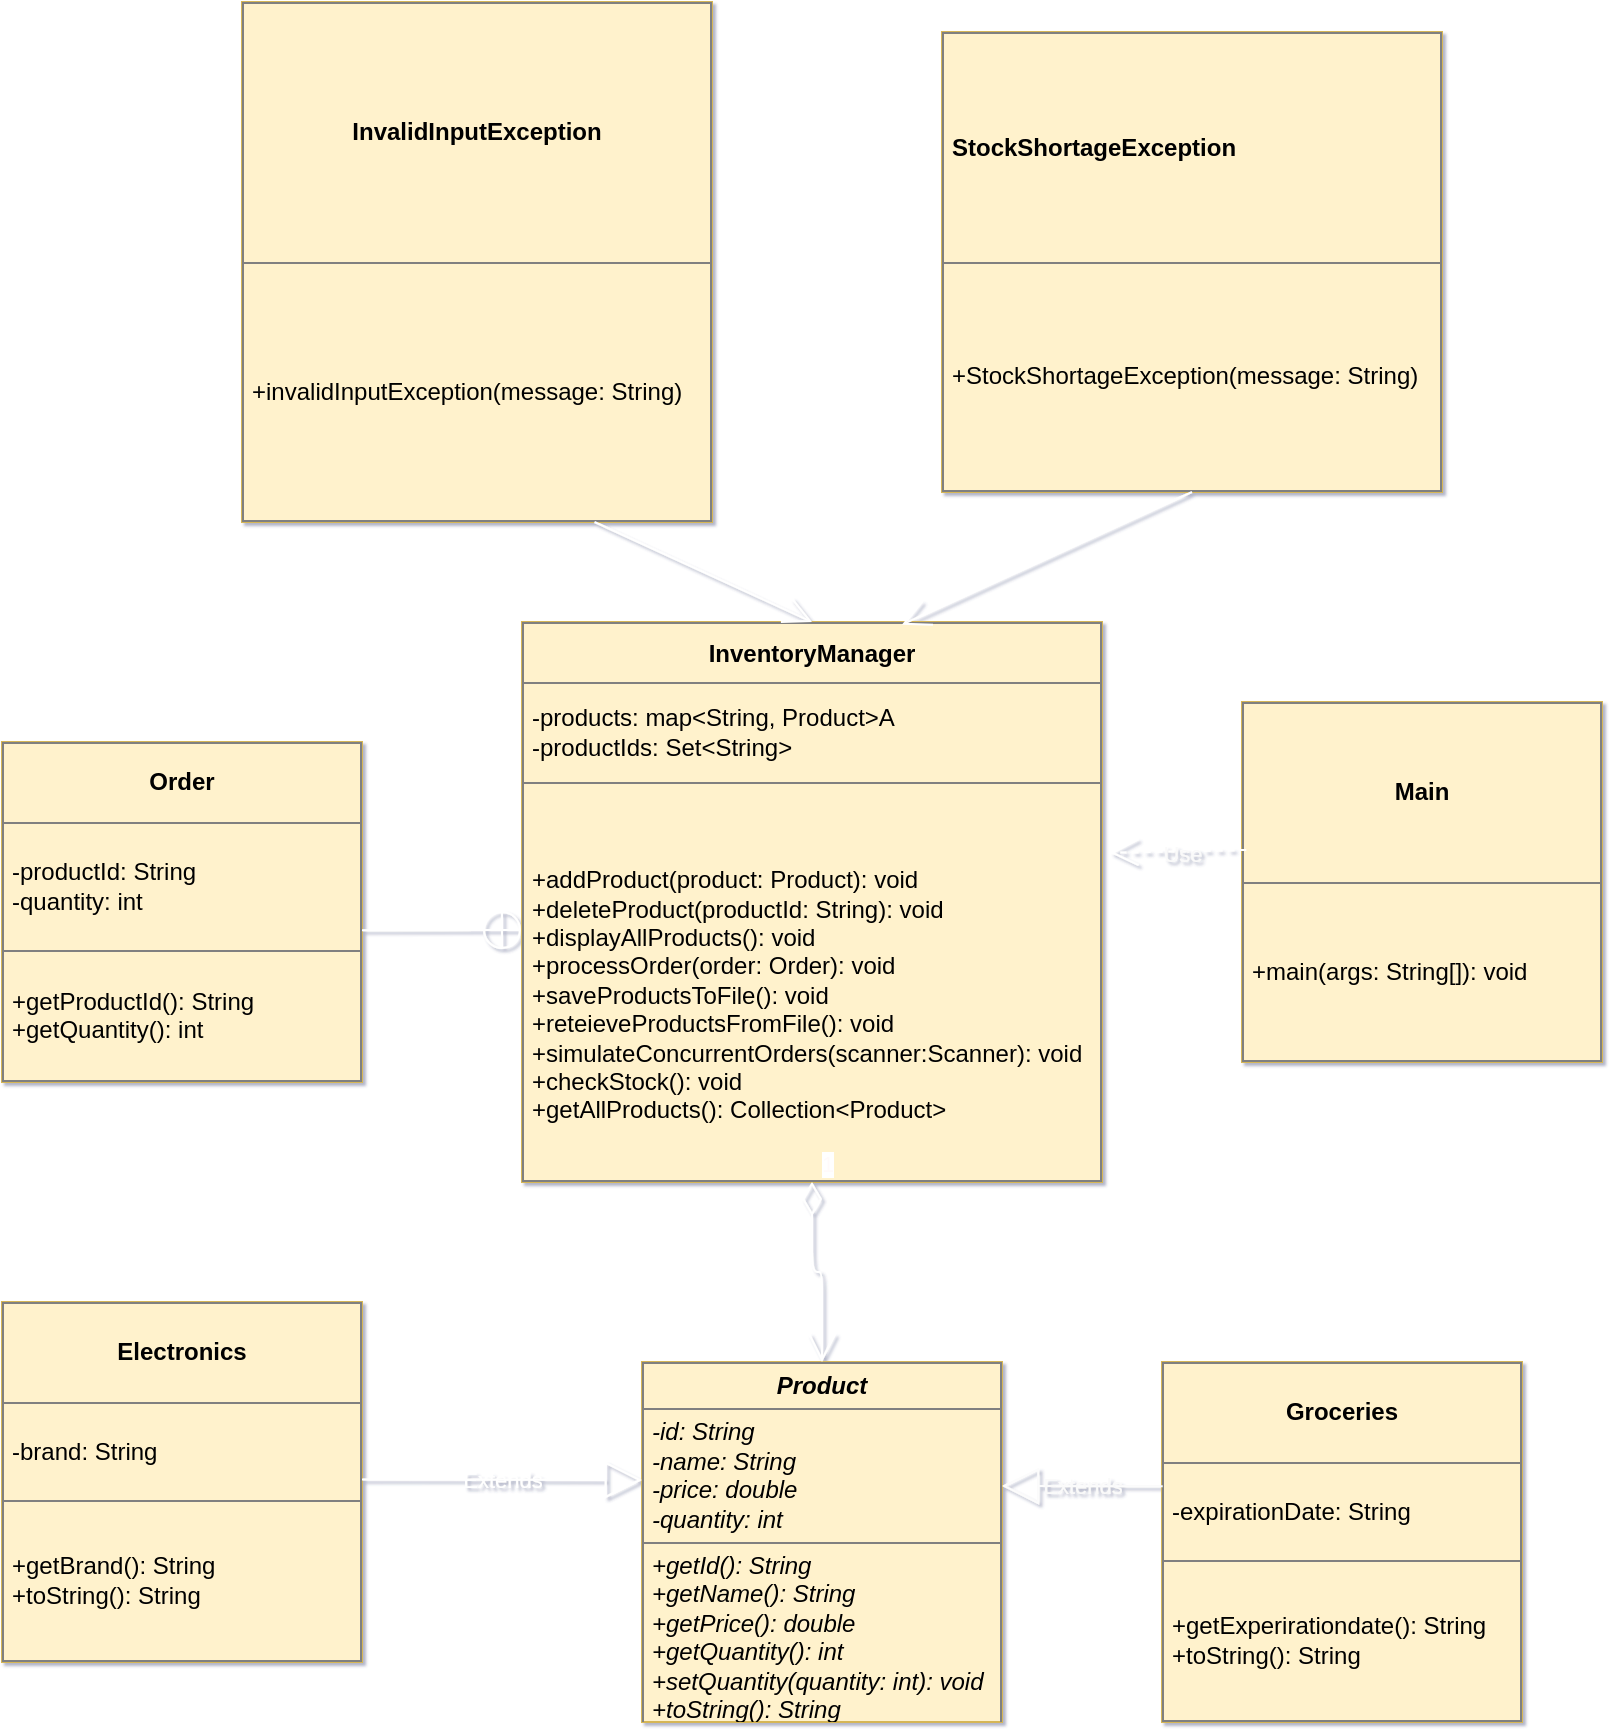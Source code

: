 <mxfile>
    <diagram id="KI_uXKQJAbYduthx_FNy" name="Page-1">
        <mxGraphModel dx="1397" dy="1677" grid="0" gridSize="10" guides="1" tooltips="1" connect="1" arrows="1" fold="1" page="0" pageScale="1" pageWidth="850" pageHeight="1100" background="none" math="0" shadow="1">
            <root>
                <mxCell id="0"/>
                <mxCell id="1" parent="0"/>
                <mxCell id="6" value="&lt;table style=&quot;width:100%;height:100%;border-collapse:collapse;&quot; cellpadding=&quot;4&quot; height=&quot;100%&quot; width=&quot;100%&quot; border=&quot;1&quot;&gt;&lt;tbody&gt;&lt;tr&gt;&lt;th&gt;Product&lt;/th&gt;&lt;/tr&gt;&lt;tr&gt;&lt;td&gt;&lt;div style=&quot;text-align: left;&quot;&gt;&lt;span style=&quot;background-color: transparent;&quot;&gt;-id: String&lt;/span&gt;&lt;/div&gt;&lt;div style=&quot;text-align: left;&quot;&gt;&lt;span style=&quot;background-color: transparent;&quot;&gt;-name: String&lt;/span&gt;&lt;/div&gt;&lt;div style=&quot;text-align: left;&quot;&gt;&lt;span style=&quot;background-color: transparent;&quot;&gt;-price: double&lt;/span&gt;&lt;/div&gt;&lt;div style=&quot;text-align: left;&quot;&gt;&lt;span style=&quot;background-color: transparent;&quot;&gt;-quantity: int&lt;/span&gt;&lt;/div&gt;&lt;/td&gt;&lt;/tr&gt;&lt;tr&gt;&lt;td&gt;&lt;div style=&quot;text-align: left;&quot;&gt;&lt;span style=&quot;background-color: transparent;&quot;&gt;+getId(): String&lt;/span&gt;&lt;/div&gt;&lt;div style=&quot;text-align: left;&quot;&gt;&lt;span style=&quot;background-color: transparent;&quot;&gt;+getName(): String&lt;/span&gt;&lt;/div&gt;&lt;div style=&quot;text-align: left;&quot;&gt;&lt;span style=&quot;background-color: transparent;&quot;&gt;+getPrice(): double&lt;/span&gt;&lt;/div&gt;&lt;div style=&quot;text-align: left;&quot;&gt;&lt;span style=&quot;background-color: transparent;&quot;&gt;+getQuantity(): int&lt;/span&gt;&lt;/div&gt;&lt;div style=&quot;text-align: left;&quot;&gt;&lt;span style=&quot;background-color: transparent;&quot;&gt;+setQuantity(quantity: int): void&lt;/span&gt;&lt;/div&gt;&lt;div style=&quot;text-align: left;&quot;&gt;&lt;span style=&quot;background-color: transparent;&quot;&gt;+toString(): String&lt;/span&gt;&lt;/div&gt;&lt;/td&gt;&lt;/tr&gt;&lt;/tbody&gt;&lt;/table&gt;" style="text;html=1;whiteSpace=wrap;overflow=fill;fillColor=#fff2cc;strokeColor=#d6b656;fontStyle=2;fontFamily=Helvetica;horizontal=1;align=center;verticalAlign=middle;labelPosition=center;verticalLabelPosition=middle;textDirection=ltr;labelBackgroundColor=none;labelBorderColor=none;spacingTop=0;spacing=2;spacingLeft=0;" vertex="1" parent="1">
                    <mxGeometry x="340" y="30" width="180" height="180" as="geometry"/>
                </mxCell>
                <mxCell id="7" value="&lt;table border=&quot;1&quot; width=&quot;100%&quot; height=&quot;100%&quot; cellpadding=&quot;4&quot; style=&quot;width:100%;height:100%;border-collapse:collapse;&quot;&gt;&lt;tbody&gt;&lt;tr&gt;&lt;th&gt;StockShortageException&lt;/th&gt;&lt;/tr&gt;&lt;tr&gt;&lt;td&gt;+StockShortageException(message: String)&lt;/td&gt;&lt;/tr&gt;&lt;/tbody&gt;&lt;/table&gt;" style="text;html=1;whiteSpace=wrap;strokeColor=#d6b656;fillColor=#fff2cc;overflow=fill;align=left;" vertex="1" parent="1">
                    <mxGeometry x="490" y="-635" width="250" height="230" as="geometry"/>
                </mxCell>
                <mxCell id="8" value="&lt;table border=&quot;1&quot; width=&quot;100%&quot; height=&quot;100%&quot; cellpadding=&quot;4&quot; style=&quot;width:100%;height:100%;border-collapse:collapse;&quot;&gt;&lt;tbody&gt;&lt;tr&gt;&lt;th align=&quot;center&quot;&gt;Electronics&lt;/th&gt;&lt;/tr&gt;&lt;tr&gt;&lt;td&gt;-brand: String&lt;/td&gt;&lt;/tr&gt;&lt;tr&gt;&lt;td&gt;+getBrand(): String&lt;br&gt;+toString(): String&lt;/td&gt;&lt;/tr&gt;&lt;/tbody&gt;&lt;/table&gt;" style="text;html=1;whiteSpace=wrap;strokeColor=#d6b656;fillColor=#fff2cc;overflow=fill;" vertex="1" parent="1">
                    <mxGeometry x="20" width="180" height="180" as="geometry"/>
                </mxCell>
                <mxCell id="9" value="&lt;table border=&quot;1&quot; width=&quot;100%&quot; height=&quot;100%&quot; cellpadding=&quot;4&quot; style=&quot;width:100%;height:100%;border-collapse:collapse;&quot;&gt;&lt;tbody&gt;&lt;tr&gt;&lt;th align=&quot;center&quot;&gt;Main&lt;/th&gt;&lt;/tr&gt;&lt;tr&gt;&lt;td&gt;+main(args: String[]): void&lt;/td&gt;&lt;/tr&gt;&lt;/tbody&gt;&lt;/table&gt;" style="text;html=1;whiteSpace=wrap;strokeColor=#d6b656;fillColor=#fff2cc;overflow=fill;" vertex="1" parent="1">
                    <mxGeometry x="640" y="-300" width="180" height="180" as="geometry"/>
                </mxCell>
                <mxCell id="10" value="&lt;table border=&quot;1&quot; width=&quot;100%&quot; height=&quot;100%&quot; cellpadding=&quot;4&quot; style=&quot;width:100%;height:100%;border-collapse:collapse;&quot;&gt;&lt;tbody&gt;&lt;tr&gt;&lt;th align=&quot;center&quot;&gt;InventoryManager&lt;/th&gt;&lt;/tr&gt;&lt;tr&gt;&lt;td&gt;-products: map&amp;lt;String, Product&amp;gt;A&lt;br&gt;-productIds: Set&amp;lt;String&amp;gt;&lt;/td&gt;&lt;/tr&gt;&lt;tr&gt;&lt;td&gt;&lt;br&gt;+addProduct(product: Product): void&lt;br&gt;+deleteProduct(productId: String): void&lt;br&gt;+displayAllProducts(): void&lt;br&gt;+processOrder(order: Order): void&lt;br&gt;+saveProductsToFile(): void&lt;br&gt;+reteieveProductsFromFile(): void&lt;br&gt;+simulateConcurrentOrders(scanner:Scanner): void&lt;br&gt;+checkStock(): void&lt;br&gt;+getAllProducts(): Collection&amp;lt;Product&amp;gt;&lt;/td&gt;&lt;/tr&gt;&lt;/tbody&gt;&lt;/table&gt;" style="text;html=1;whiteSpace=wrap;strokeColor=#d6b656;fillColor=#fff2cc;overflow=fill;" vertex="1" parent="1">
                    <mxGeometry x="280" y="-340" width="290" height="280" as="geometry"/>
                </mxCell>
                <mxCell id="11" value="&lt;table style=&quot;width:100%;height:100%;border-collapse:collapse;&quot; cellpadding=&quot;4&quot; height=&quot;100%&quot; width=&quot;100%&quot; border=&quot;1&quot; align=&quot;center&quot;&gt;&lt;tbody&gt;&lt;tr&gt;&lt;th align=&quot;center&quot;&gt;Groceries&lt;/th&gt;&lt;/tr&gt;&lt;tr&gt;&lt;td&gt;-expirationDate: String&lt;/td&gt;&lt;/tr&gt;&lt;tr&gt;&lt;td&gt;+getExperirationdate(): String&lt;br&gt;+toString(): String&lt;/td&gt;&lt;/tr&gt;&lt;/tbody&gt;&lt;/table&gt;" style="text;html=1;whiteSpace=wrap;strokeColor=#d6b656;fillColor=#fff2cc;overflow=fill;" vertex="1" parent="1">
                    <mxGeometry x="600" y="30" width="180" height="180" as="geometry"/>
                </mxCell>
                <mxCell id="12" value="&lt;table border=&quot;1&quot; width=&quot;100%&quot; height=&quot;100%&quot; cellpadding=&quot;4&quot; style=&quot;width:100%;height:100%;border-collapse:collapse;&quot;&gt;&lt;tbody&gt;&lt;tr&gt;&lt;th align=&quot;center&quot;&gt;InvalidInputException&lt;/th&gt;&lt;/tr&gt;&lt;tr&gt;&lt;td&gt;+invalidInputException(message: String)&lt;/td&gt;&lt;/tr&gt;&lt;/tbody&gt;&lt;/table&gt;" style="text;html=1;whiteSpace=wrap;strokeColor=#d6b656;fillColor=#fff2cc;overflow=fill;" vertex="1" parent="1">
                    <mxGeometry x="140" y="-650" width="235" height="260" as="geometry"/>
                </mxCell>
                <mxCell id="14" value="&lt;table border=&quot;1&quot; width=&quot;100%&quot; height=&quot;100%&quot; cellpadding=&quot;4&quot; style=&quot;width:100%;height:100%;border-collapse:collapse;&quot;&gt;&lt;tbody&gt;&lt;tr&gt;&lt;th align=&quot;center&quot;&gt;Order&lt;/th&gt;&lt;/tr&gt;&lt;tr&gt;&lt;td&gt;-productId: String&lt;br&gt;-quantity: int&lt;/td&gt;&lt;/tr&gt;&lt;tr&gt;&lt;td&gt;+getProductId(): String&lt;br&gt;+getQuantity(): int&lt;/td&gt;&lt;/tr&gt;&lt;/tbody&gt;&lt;/table&gt;" style="text;html=1;whiteSpace=wrap;strokeColor=#d6b656;fillColor=#fff2cc;overflow=fill;" vertex="1" parent="1">
                    <mxGeometry x="20" y="-280" width="180" height="170" as="geometry"/>
                </mxCell>
                <mxCell id="17" value="Extends" style="endArrow=block;endSize=16;endFill=0;html=1;strokeColor=light-dark(#ffffff, #ededed);fontColor=light-dark(#ffffff, #ededed);labelBackgroundColor=none;" edge="1" parent="1">
                    <mxGeometry width="160" relative="1" as="geometry">
                        <mxPoint x="200" y="88.75" as="sourcePoint"/>
                        <mxPoint x="340" y="89" as="targetPoint"/>
                        <mxPoint as="offset"/>
                    </mxGeometry>
                </mxCell>
                <mxCell id="18" value="Extends" style="endArrow=block;endSize=16;endFill=0;html=1;exitX=0.002;exitY=0.345;exitDx=0;exitDy=0;exitPerimeter=0;strokeColor=light-dark(#fcfcfc, #ededed);fontColor=light-dark(#fafafa, #ededed);labelBackgroundColor=none;" edge="1" parent="1" source="11">
                    <mxGeometry width="160" relative="1" as="geometry">
                        <mxPoint x="606.23" y="88.05" as="sourcePoint"/>
                        <mxPoint x="520" y="92" as="targetPoint"/>
                    </mxGeometry>
                </mxCell>
                <mxCell id="22" value="" style="endArrow=circlePlus;startArrow=none;endFill=0;startFill=0;endSize=8;html=1;labelBackgroundColor=none;strokeColor=light-dark(#ffffff, #ededed);" edge="1" parent="1">
                    <mxGeometry width="160" relative="1" as="geometry">
                        <mxPoint x="200" y="-185.91" as="sourcePoint"/>
                        <mxPoint x="280" y="-186" as="targetPoint"/>
                    </mxGeometry>
                </mxCell>
                <mxCell id="23" value="1" style="endArrow=open;html=1;endSize=12;startArrow=diamondThin;startSize=14;startFill=0;edgeStyle=orthogonalEdgeStyle;align=left;verticalAlign=bottom;entryX=0.5;entryY=0;entryDx=0;entryDy=0;exitX=0.5;exitY=1;exitDx=0;exitDy=0;fontColor=light-dark(#fffafa, #ededed);strokeColor=#FFFFFF;" edge="1" parent="1" source="10" target="6">
                    <mxGeometry x="-1" y="3" relative="1" as="geometry">
                        <mxPoint x="380" y="-160" as="sourcePoint"/>
                        <mxPoint x="540" y="-160" as="targetPoint"/>
                        <Array as="points">
                            <mxPoint x="425" y="-15"/>
                            <mxPoint x="430" y="-15"/>
                        </Array>
                    </mxGeometry>
                </mxCell>
                <mxCell id="24" value="Use" style="endArrow=open;endSize=12;dashed=1;html=1;entryX=1.014;entryY=0.412;entryDx=0;entryDy=0;entryPerimeter=0;exitX=0.012;exitY=0.411;exitDx=0;exitDy=0;exitPerimeter=0;strokeColor=#FFFFFF;fontColor=light-dark(#fafafa, #ededed);labelBackgroundColor=none;" edge="1" parent="1" source="9" target="10">
                    <mxGeometry x="-0.061" y="1" width="160" relative="1" as="geometry">
                        <mxPoint x="630" y="-225" as="sourcePoint"/>
                        <mxPoint x="850" y="-300" as="targetPoint"/>
                        <Array as="points"/>
                        <mxPoint as="offset"/>
                    </mxGeometry>
                </mxCell>
                <mxCell id="25" value="" style="endArrow=open;endFill=1;endSize=12;html=1;exitX=0.5;exitY=1;exitDx=0;exitDy=0;entryX=0.655;entryY=0.005;entryDx=0;entryDy=0;entryPerimeter=0;strokeColor=#FFFFFF;" edge="1" parent="1" source="7" target="10">
                    <mxGeometry width="160" relative="1" as="geometry">
                        <mxPoint x="690" y="-300" as="sourcePoint"/>
                        <mxPoint x="850" y="-300" as="targetPoint"/>
                        <Array as="points"/>
                    </mxGeometry>
                </mxCell>
                <mxCell id="26" value="" style="endArrow=open;endFill=1;endSize=12;html=1;exitX=0.75;exitY=1;exitDx=0;exitDy=0;entryX=0.5;entryY=0;entryDx=0;entryDy=0;strokeColor=#FFFFFF;" edge="1" parent="1" source="12" target="10">
                    <mxGeometry width="160" relative="1" as="geometry">
                        <mxPoint x="690" y="-300" as="sourcePoint"/>
                        <mxPoint x="850" y="-300" as="targetPoint"/>
                    </mxGeometry>
                </mxCell>
            </root>
        </mxGraphModel>
    </diagram>
</mxfile>